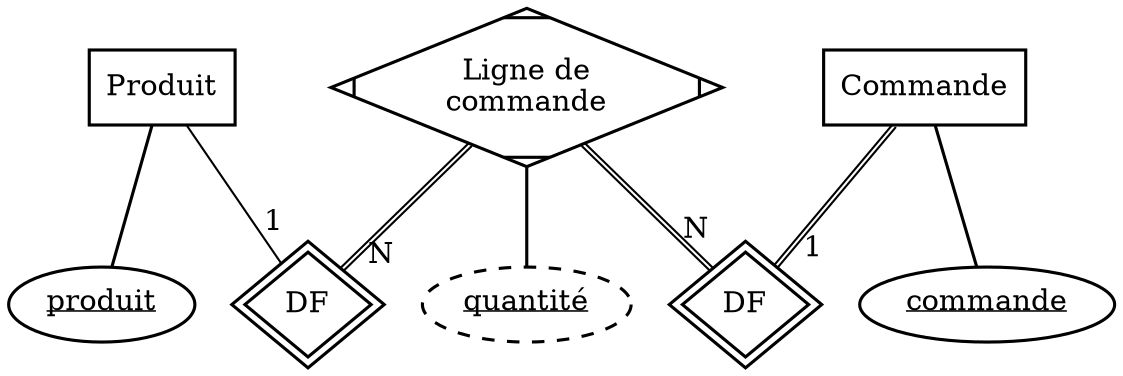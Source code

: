 // Generated by Mocodo 4.0.0

graph{
  start=42

  // Entities
  node [
    shape=box
    style=filled
    penwidth=1.5
    fillcolor="#FFFFFF"
  ]
  1 [label="Produit"]
  7 [label="Commande"]

  // Associative entities
  4 [label="Ligne de\ncommande",shape=Mdiamond]

  // Normal entity attributes
  node [
    shape=oval
    penwidth=1.5
    fillcolor="#FFFFFF"
  ]

  // Weak and strong entity attributes
  2 [label=<<u>produit</u>>]
  5 [label=<<u>quantité</u>> style="dashed,filled"]
  8 [label=<<u>commande</u>>]

  // Relationships
  node [
    shape=diamond
    height=0.7
    penwidth=1.5
    fillcolor="#FFFFFF"
  ]
  3 [label="DF",peripheries=2]
  6 [label="DF",peripheries=2]

  // Edges between entities and attributes
  edge [
    penwidth=1.5
  ]
  1 -- 2
  4 -- 5
  7 -- 8

  // Edges between entities and relationships
  edge [
    penwidth=1
    color="#000000:#000000"
    labeldistance=2
    headlabel=1
  ]
  7 -- 6
  1 -- 3 [color="#000000"]
  edge [headlabel=N]
  4 -- 3
  4 -- 6
}